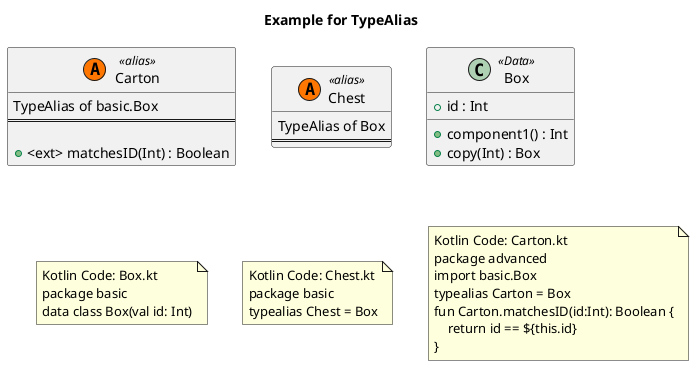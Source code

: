 @startuml
title Example for TypeAlias
'This file is generated by the GenerateExamplesForDoc test.

    'advanced.Carton
    class "Carton" as advanced_Carton << (A, #FF7700) alias>>{
        TypeAlias of basic.Box
		==

		+ <ext> matchesID(Int) : Boolean
    }


    'basic.Chest
    class "Chest" as basic_Chest << (A, #FF7700) alias>>{
        TypeAlias of Box
		==
    }


    'basic.Box
    class "Box" as basic_Box <<Data>>{
        + id : Int
		+ component1() : Int
		+ copy(Int) : Box
    }



note as note_of_code_box
Kotlin Code: Box.kt
package basic
data class Box(val id: Int)
end note
note as note_of_code_chest
Kotlin Code: Chest.kt
package basic
typealias Chest = Box
end note
note as note_of_code_carton
Kotlin Code: Carton.kt
package advanced
import basic.Box
typealias Carton = Box
fun Carton.matchesID(id:Int): Boolean {
    return id == ${this.id} 
}
end note

@enduml
